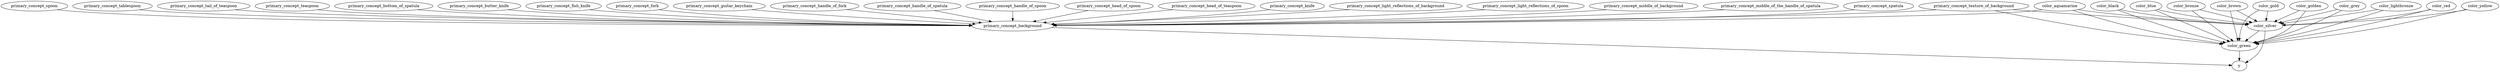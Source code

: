 strict digraph  {
primary_concept_background;
y;
color_green;
color_silver;
primary_concept_bottom_of_spatula;
primary_concept_butter_knife;
primary_concept_fish_knife;
primary_concept_fork;
primary_concept_guitar_keychain;
primary_concept_handle_of_fork;
primary_concept_handle_of_spatula;
primary_concept_handle_of_spoon;
primary_concept_head_of_spoon;
primary_concept_head_of_teaspoon;
primary_concept_knife;
primary_concept_light_reflections_of_background;
primary_concept_light_reflections_of_spoon;
primary_concept_middle_of_background;
primary_concept_middle_of_the_handle_of_spatula;
primary_concept_spatula;
primary_concept_spoon;
primary_concept_tablespoon;
primary_concept_tail_of_teaspoon;
primary_concept_teaspoon;
primary_concept_texture_of_background;
color_aquamarine;
color_black;
color_blue;
color_bronze;
color_brown;
color_gold;
color_golden;
color_grey;
color_lightbronze;
color_red;
color_yellow;
primary_concept_background -> y;
color_green -> y;
color_silver -> y;
color_silver -> color_green;
primary_concept_bottom_of_spatula -> primary_concept_background;
primary_concept_butter_knife -> primary_concept_background;
primary_concept_fish_knife -> primary_concept_background;
primary_concept_fork -> primary_concept_background;
primary_concept_guitar_keychain -> primary_concept_background;
primary_concept_handle_of_fork -> primary_concept_background;
primary_concept_handle_of_spatula -> primary_concept_background;
primary_concept_handle_of_spoon -> primary_concept_background;
primary_concept_head_of_spoon -> primary_concept_background;
primary_concept_head_of_teaspoon -> primary_concept_background;
primary_concept_knife -> primary_concept_background;
primary_concept_light_reflections_of_background -> primary_concept_background;
primary_concept_light_reflections_of_spoon -> primary_concept_background;
primary_concept_middle_of_background -> primary_concept_background;
primary_concept_middle_of_the_handle_of_spatula -> primary_concept_background;
primary_concept_spatula -> primary_concept_background;
primary_concept_spoon -> primary_concept_background;
primary_concept_tablespoon -> primary_concept_background;
primary_concept_tail_of_teaspoon -> primary_concept_background;
primary_concept_teaspoon -> primary_concept_background;
primary_concept_texture_of_background -> primary_concept_background;
primary_concept_texture_of_background -> color_green;
primary_concept_texture_of_background -> color_silver;
color_aquamarine -> primary_concept_background;
color_aquamarine -> color_green;
color_aquamarine -> color_silver;
color_black -> color_green;
color_black -> color_silver;
color_blue -> color_green;
color_blue -> color_silver;
color_bronze -> color_green;
color_bronze -> color_silver;
color_brown -> color_green;
color_brown -> color_silver;
color_gold -> color_green;
color_gold -> color_silver;
color_golden -> color_green;
color_golden -> color_silver;
color_grey -> color_green;
color_grey -> color_silver;
color_lightbronze -> color_green;
color_lightbronze -> color_silver;
color_red -> color_green;
color_red -> color_silver;
color_yellow -> color_green;
color_yellow -> color_silver;
}
